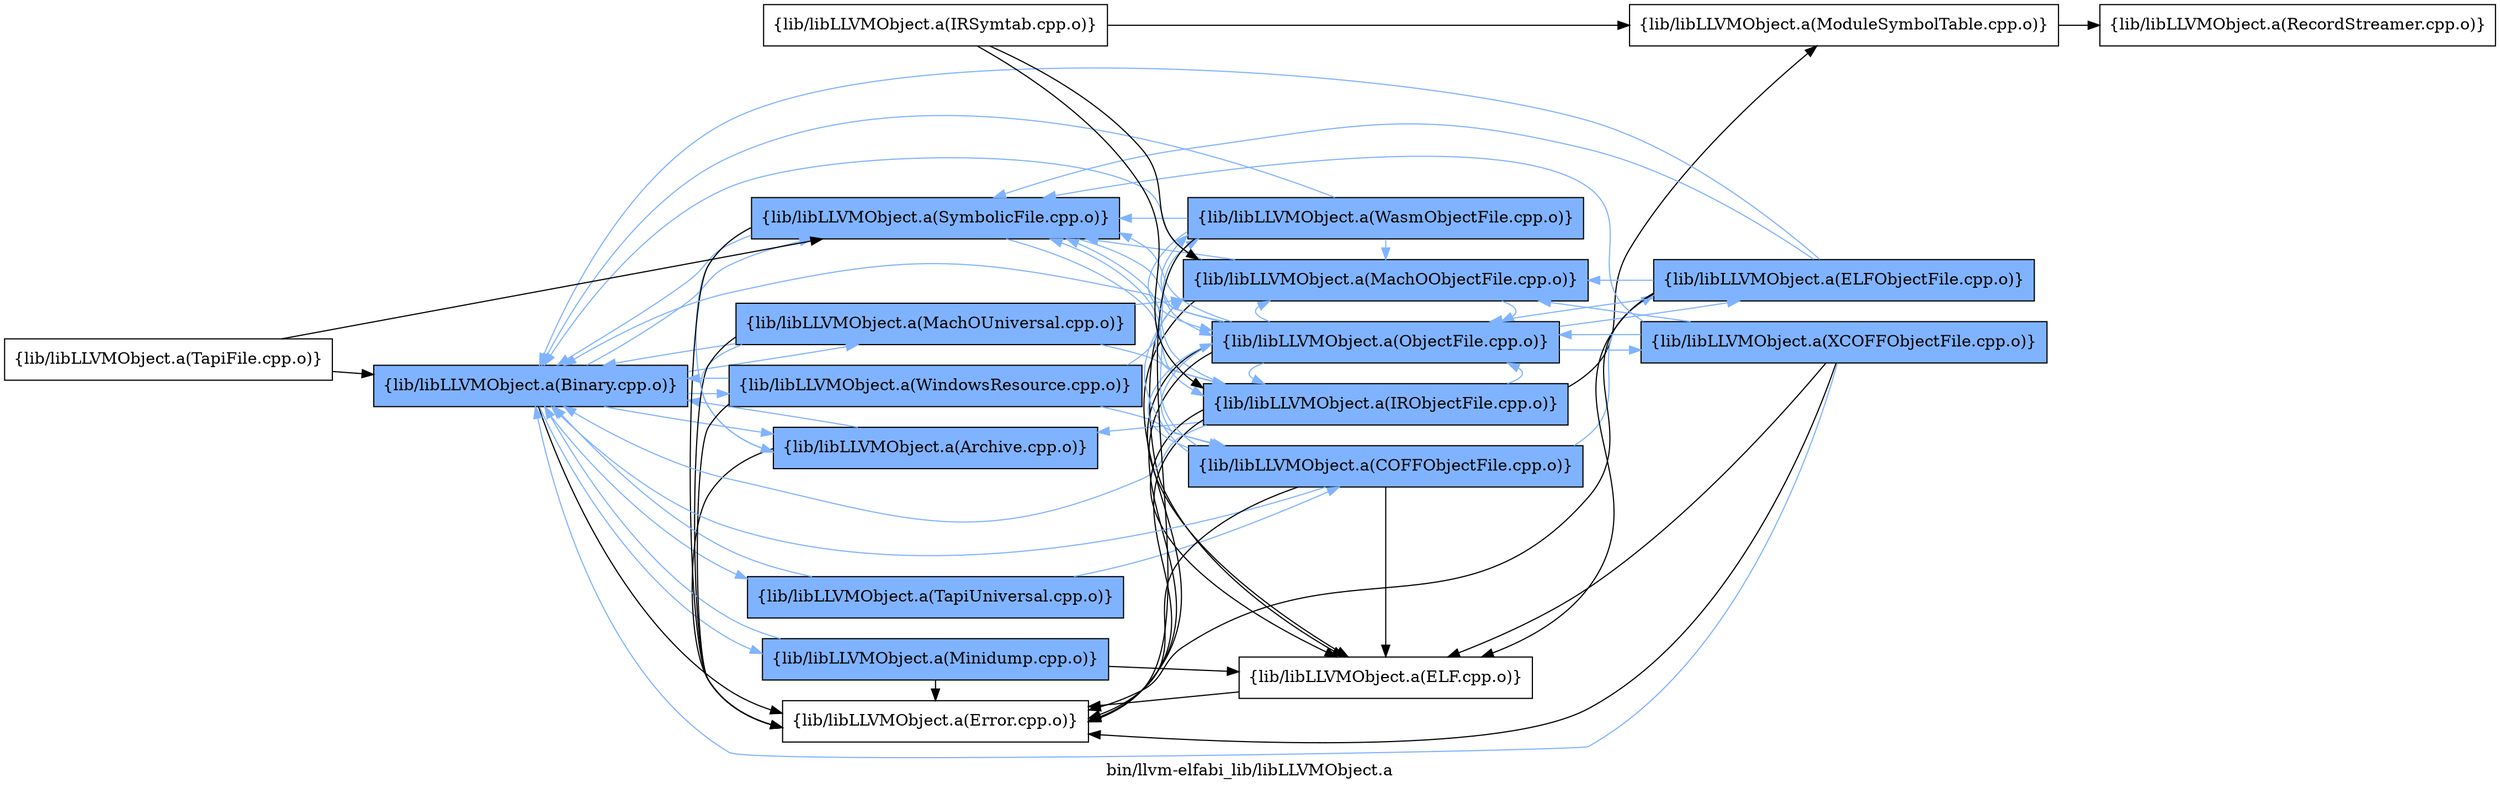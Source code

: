 digraph "bin/llvm-elfabi_lib/libLLVMObject.a" {
	label="bin/llvm-elfabi_lib/libLLVMObject.a";
	rankdir=LR;
	{ rank=same; Node0x5559d7de3c78;  }
	{ rank=same; Node0x5559d7de36d8; Node0x5559d7de98a8; Node0x5559d7de9628; Node0x5559d7de7738; Node0x5559d7debab8; Node0x5559d7deb888; Node0x5559d7de8908;  }
	{ rank=same; Node0x5559d7de89a8; Node0x5559d7de8278; Node0x5559d7dea528; Node0x5559d7de6748; Node0x5559d7de59d8; Node0x5559d7ded048;  }
	{ rank=same; Node0x5559d7de7008; Node0x5559d7de5fc8; Node0x5559d7de8688;  }

	Node0x5559d7de3c78 [shape=record,shape=box,group=1,style=filled,fillcolor="0.600000 0.5 1",label="{lib/libLLVMObject.a(Binary.cpp.o)}"];
	Node0x5559d7de3c78 -> Node0x5559d7de36d8[color="0.600000 0.5 1"];
	Node0x5559d7de3c78 -> Node0x5559d7de98a8;
	Node0x5559d7de3c78 -> Node0x5559d7de9628[color="0.600000 0.5 1"];
	Node0x5559d7de3c78 -> Node0x5559d7de7738[color="0.600000 0.5 1"];
	Node0x5559d7de3c78 -> Node0x5559d7debab8[color="0.600000 0.5 1"];
	Node0x5559d7de3c78 -> Node0x5559d7deb888[color="0.600000 0.5 1"];
	Node0x5559d7de3c78 -> Node0x5559d7de8908[color="0.600000 0.5 1"];
	Node0x5559d7dea528 [shape=record,shape=box,group=0,label="{lib/libLLVMObject.a(ELF.cpp.o)}"];
	Node0x5559d7dea528 -> Node0x5559d7de98a8;
	Node0x5559d7de98a8 [shape=record,shape=box,group=0,label="{lib/libLLVMObject.a(Error.cpp.o)}"];
	Node0x5559d7de36d8 [shape=record,shape=box,group=1,style=filled,fillcolor="0.600000 0.5 1",label="{lib/libLLVMObject.a(Archive.cpp.o)}"];
	Node0x5559d7de36d8 -> Node0x5559d7de3c78[color="0.600000 0.5 1"];
	Node0x5559d7de36d8 -> Node0x5559d7de98a8;
	Node0x5559d7de9628 [shape=record,shape=box,group=1,style=filled,fillcolor="0.600000 0.5 1",label="{lib/libLLVMObject.a(MachOUniversal.cpp.o)}"];
	Node0x5559d7de9628 -> Node0x5559d7de3c78[color="0.600000 0.5 1"];
	Node0x5559d7de9628 -> Node0x5559d7de36d8[color="0.600000 0.5 1"];
	Node0x5559d7de9628 -> Node0x5559d7de98a8;
	Node0x5559d7de9628 -> Node0x5559d7de89a8[color="0.600000 0.5 1"];
	Node0x5559d7de9628 -> Node0x5559d7de8278[color="0.600000 0.5 1"];
	Node0x5559d7de7738 [shape=record,shape=box,group=1,style=filled,fillcolor="0.600000 0.5 1",label="{lib/libLLVMObject.a(Minidump.cpp.o)}"];
	Node0x5559d7de7738 -> Node0x5559d7de3c78[color="0.600000 0.5 1"];
	Node0x5559d7de7738 -> Node0x5559d7dea528;
	Node0x5559d7de7738 -> Node0x5559d7de98a8;
	Node0x5559d7debab8 [shape=record,shape=box,group=1,style=filled,fillcolor="0.600000 0.5 1",label="{lib/libLLVMObject.a(SymbolicFile.cpp.o)}"];
	Node0x5559d7debab8 -> Node0x5559d7de3c78[color="0.600000 0.5 1"];
	Node0x5559d7debab8 -> Node0x5559d7de36d8[color="0.600000 0.5 1"];
	Node0x5559d7debab8 -> Node0x5559d7de98a8;
	Node0x5559d7debab8 -> Node0x5559d7de8278[color="0.600000 0.5 1"];
	Node0x5559d7debab8 -> Node0x5559d7de6748[color="0.600000 0.5 1"];
	Node0x5559d7deb888 [shape=record,shape=box,group=1,style=filled,fillcolor="0.600000 0.5 1",label="{lib/libLLVMObject.a(TapiUniversal.cpp.o)}"];
	Node0x5559d7deb888 -> Node0x5559d7de3c78[color="0.600000 0.5 1"];
	Node0x5559d7deb888 -> Node0x5559d7de59d8[color="0.600000 0.5 1"];
	Node0x5559d7de8908 [shape=record,shape=box,group=1,style=filled,fillcolor="0.600000 0.5 1",label="{lib/libLLVMObject.a(WindowsResource.cpp.o)}"];
	Node0x5559d7de8908 -> Node0x5559d7de3c78[color="0.600000 0.5 1"];
	Node0x5559d7de8908 -> Node0x5559d7de98a8;
	Node0x5559d7de8908 -> Node0x5559d7de59d8[color="0.600000 0.5 1"];
	Node0x5559d7de8908 -> Node0x5559d7ded048[color="0.600000 0.5 1"];
	Node0x5559d7de89a8 [shape=record,shape=box,group=1,style=filled,fillcolor="0.600000 0.5 1",label="{lib/libLLVMObject.a(MachOObjectFile.cpp.o)}"];
	Node0x5559d7de89a8 -> Node0x5559d7de3c78[color="0.600000 0.5 1"];
	Node0x5559d7de89a8 -> Node0x5559d7dea528;
	Node0x5559d7de89a8 -> Node0x5559d7de98a8;
	Node0x5559d7de89a8 -> Node0x5559d7de6748[color="0.600000 0.5 1"];
	Node0x5559d7de89a8 -> Node0x5559d7debab8[color="0.600000 0.5 1"];
	Node0x5559d7de8278 [shape=record,shape=box,group=1,style=filled,fillcolor="0.600000 0.5 1",label="{lib/libLLVMObject.a(IRObjectFile.cpp.o)}"];
	Node0x5559d7de8278 -> Node0x5559d7de3c78[color="0.600000 0.5 1"];
	Node0x5559d7de8278 -> Node0x5559d7de36d8[color="0.600000 0.5 1"];
	Node0x5559d7de8278 -> Node0x5559d7dea528;
	Node0x5559d7de8278 -> Node0x5559d7de98a8;
	Node0x5559d7de8278 -> Node0x5559d7de89a8[color="0.600000 0.5 1"];
	Node0x5559d7de8278 -> Node0x5559d7de7008;
	Node0x5559d7de8278 -> Node0x5559d7de6748[color="0.600000 0.5 1"];
	Node0x5559d7de8278 -> Node0x5559d7debab8[color="0.600000 0.5 1"];
	Node0x5559d7de6748 [shape=record,shape=box,group=1,style=filled,fillcolor="0.600000 0.5 1",label="{lib/libLLVMObject.a(ObjectFile.cpp.o)}"];
	Node0x5559d7de6748 -> Node0x5559d7de3c78[color="0.600000 0.5 1"];
	Node0x5559d7de6748 -> Node0x5559d7dea528;
	Node0x5559d7de6748 -> Node0x5559d7de98a8;
	Node0x5559d7de6748 -> Node0x5559d7de89a8[color="0.600000 0.5 1"];
	Node0x5559d7de6748 -> Node0x5559d7de8278[color="0.600000 0.5 1"];
	Node0x5559d7de6748 -> Node0x5559d7de5fc8[color="0.600000 0.5 1"];
	Node0x5559d7de6748 -> Node0x5559d7de59d8[color="0.600000 0.5 1"];
	Node0x5559d7de6748 -> Node0x5559d7debab8[color="0.600000 0.5 1"];
	Node0x5559d7de6748 -> Node0x5559d7ded048[color="0.600000 0.5 1"];
	Node0x5559d7de6748 -> Node0x5559d7de8688[color="0.600000 0.5 1"];
	Node0x5559d7de7008 [shape=record,shape=box,group=0,label="{lib/libLLVMObject.a(ModuleSymbolTable.cpp.o)}"];
	Node0x5559d7de7008 -> Node0x5559d7deb3d8;
	Node0x5559d7de7f58 [shape=record,shape=box,group=0,label="{lib/libLLVMObject.a(IRSymtab.cpp.o)}"];
	Node0x5559d7de7f58 -> Node0x5559d7de89a8;
	Node0x5559d7de7f58 -> Node0x5559d7de8278;
	Node0x5559d7de7f58 -> Node0x5559d7de7008;
	Node0x5559d7deb3d8 [shape=record,shape=box,group=0,label="{lib/libLLVMObject.a(RecordStreamer.cpp.o)}"];
	Node0x5559d7de5fc8 [shape=record,shape=box,group=1,style=filled,fillcolor="0.600000 0.5 1",label="{lib/libLLVMObject.a(ELFObjectFile.cpp.o)}"];
	Node0x5559d7de5fc8 -> Node0x5559d7de3c78[color="0.600000 0.5 1"];
	Node0x5559d7de5fc8 -> Node0x5559d7dea528;
	Node0x5559d7de5fc8 -> Node0x5559d7de98a8;
	Node0x5559d7de5fc8 -> Node0x5559d7de89a8[color="0.600000 0.5 1"];
	Node0x5559d7de5fc8 -> Node0x5559d7de6748[color="0.600000 0.5 1"];
	Node0x5559d7de5fc8 -> Node0x5559d7debab8[color="0.600000 0.5 1"];
	Node0x5559d7de59d8 [shape=record,shape=box,group=1,style=filled,fillcolor="0.600000 0.5 1",label="{lib/libLLVMObject.a(COFFObjectFile.cpp.o)}"];
	Node0x5559d7de59d8 -> Node0x5559d7de3c78[color="0.600000 0.5 1"];
	Node0x5559d7de59d8 -> Node0x5559d7dea528;
	Node0x5559d7de59d8 -> Node0x5559d7de98a8;
	Node0x5559d7de59d8 -> Node0x5559d7de89a8[color="0.600000 0.5 1"];
	Node0x5559d7de59d8 -> Node0x5559d7de6748[color="0.600000 0.5 1"];
	Node0x5559d7de59d8 -> Node0x5559d7de5fc8[color="0.600000 0.5 1"];
	Node0x5559d7de59d8 -> Node0x5559d7debab8[color="0.600000 0.5 1"];
	Node0x5559d7ded048 [shape=record,shape=box,group=1,style=filled,fillcolor="0.600000 0.5 1",label="{lib/libLLVMObject.a(WasmObjectFile.cpp.o)}"];
	Node0x5559d7ded048 -> Node0x5559d7de3c78[color="0.600000 0.5 1"];
	Node0x5559d7ded048 -> Node0x5559d7de98a8;
	Node0x5559d7ded048 -> Node0x5559d7de89a8[color="0.600000 0.5 1"];
	Node0x5559d7ded048 -> Node0x5559d7de6748[color="0.600000 0.5 1"];
	Node0x5559d7ded048 -> Node0x5559d7debab8[color="0.600000 0.5 1"];
	Node0x5559d7de8688 [shape=record,shape=box,group=1,style=filled,fillcolor="0.600000 0.5 1",label="{lib/libLLVMObject.a(XCOFFObjectFile.cpp.o)}"];
	Node0x5559d7de8688 -> Node0x5559d7de3c78[color="0.600000 0.5 1"];
	Node0x5559d7de8688 -> Node0x5559d7dea528;
	Node0x5559d7de8688 -> Node0x5559d7de98a8;
	Node0x5559d7de8688 -> Node0x5559d7de89a8[color="0.600000 0.5 1"];
	Node0x5559d7de8688 -> Node0x5559d7de6748[color="0.600000 0.5 1"];
	Node0x5559d7de8688 -> Node0x5559d7debab8[color="0.600000 0.5 1"];
	Node0x5559d7debec8 [shape=record,shape=box,group=0,label="{lib/libLLVMObject.a(TapiFile.cpp.o)}"];
	Node0x5559d7debec8 -> Node0x5559d7de3c78;
	Node0x5559d7debec8 -> Node0x5559d7debab8;
}
